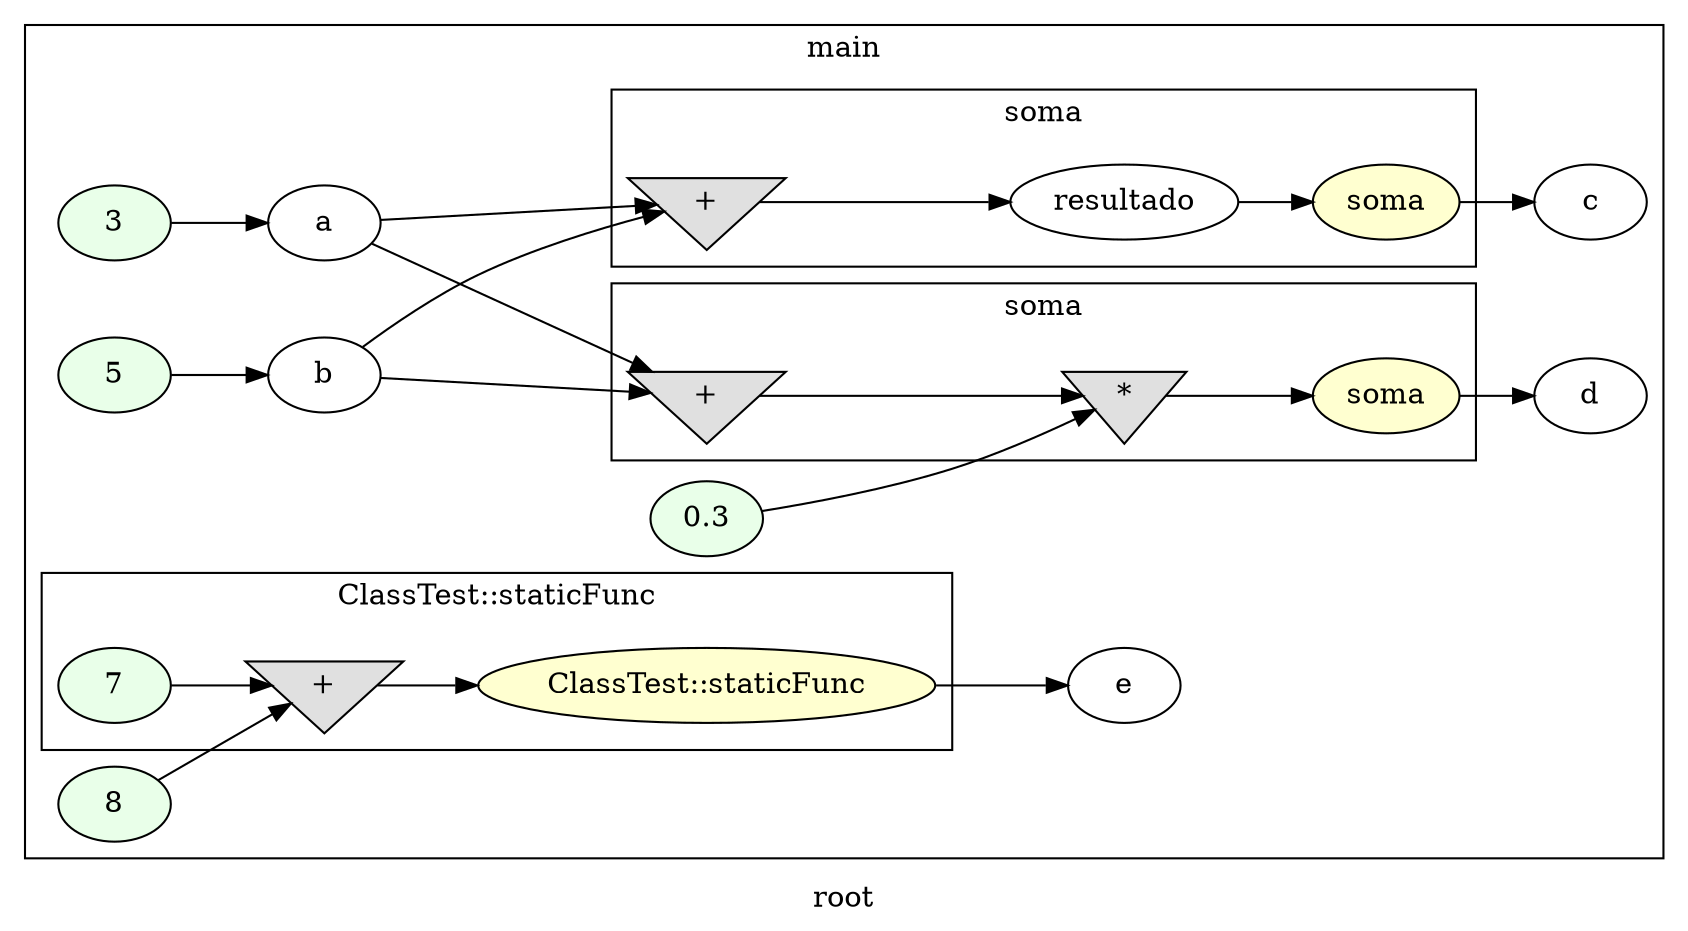 digraph G
{
rankdir=LR;
label = "root";
subgraph cluster_1 {
label = "main";
parent = "G";
startinglines = "16_22_22";
	node_000001 [ label = "3", style=filled, fillcolor="#E9FFE9", startinglines=25 ]
	node_000002 [ label = "a", startingline=25 ]
	node_000003 [ label = "5", style=filled, fillcolor="#E9FFE9", startinglines=26 ]
	node_000004 [ label = "b", startingline=26 ]
	node_000008 [ label = "c", startingline=6 ]
	node_000009 [ label = "0.3", style=filled, fillcolor="#E9FFE9", startinglines=29 ]
	node_000013 [ label = "d", startingline=11 ]
	node_000014 [ label = "8", style=filled, fillcolor="#E9FFE9", startinglines=31 ]
	node_000018 [ label = "e", startingline=18 ]
subgraph cluster_2 {
label = "soma";
parent = "cluster_1";
startinglines = "25_26_27";
	node_000005 [ label = "+", shape=invtriangle, style=filled, fillcolor="#E0E0E0", startinglines=5 ]
	node_000006 [ label = "resultado", startingline=5 ]
	node_000007 [ label = "soma", style=filled, fillcolor="#FFFFD0", startinglines=6 ]
}
subgraph cluster_3 {
label = "soma";
parent = "cluster_1";
startinglines = "5_6_29";
	node_000010 [ label = "+", shape=invtriangle, style=filled, fillcolor="#E0E0E0", startinglines=11 ]
	node_000011 [ label = "*", shape=invtriangle, style=filled, fillcolor="#E0E0E0", startinglines=11 ]
	node_000012 [ label = "soma", style=filled, fillcolor="#FFFFD0", startinglines=11 ]
}
subgraph cluster_4 {
label = "ClassTest::staticFunc";
parent = "cluster_1";
startinglines = "29_11_31";
	node_000015 [ label = "7", style=filled, fillcolor="#E9FFE9", startinglines=18 ]
	node_000016 [ label = "+", shape=invtriangle, style=filled, fillcolor="#E0E0E0", startinglines=18 ]
	node_000017 [ label = "ClassTest::staticFunc", style=filled, fillcolor="#FFFFD0", startinglines=18 ]
}
}
	node_000001 -> node_000002
	node_000002 -> node_000005
	node_000002 -> node_000010
	node_000003 -> node_000004
	node_000004 -> node_000005
	node_000004 -> node_000010
	node_000009 -> node_000011
	node_000014 -> node_000016
	node_000005 -> node_000006
	node_000006 -> node_000007
	node_000007 -> node_000008
	node_000010 -> node_000011
	node_000011 -> node_000012
	node_000012 -> node_000013
	node_000015 -> node_000016
	node_000016 -> node_000017
	node_000017 -> node_000018
}
